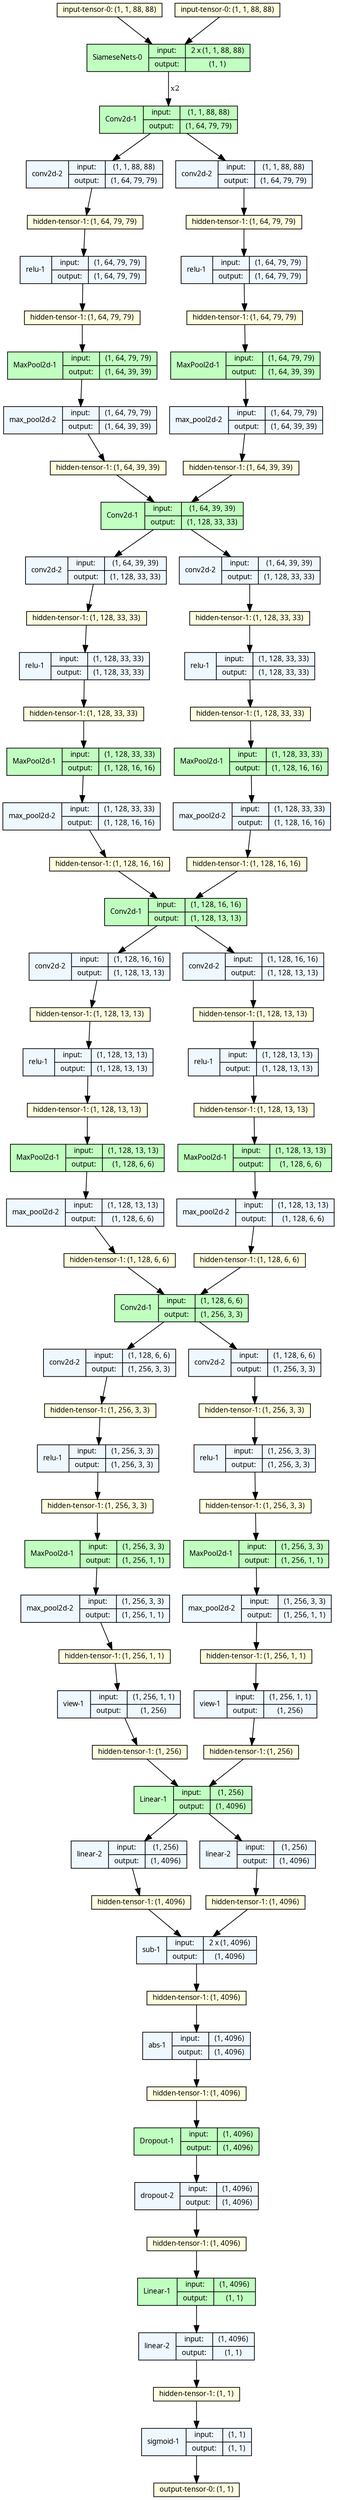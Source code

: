 strict digraph SiameseNets {
	graph [ordering=in size="53.4,53.4"]
	node [align=left fontname="Linux libertine" fontsize=10 height=0.2 ranksep=0.1 shape=record style=filled]
	edge [fontsize=10]
	0 [label="input-tensor-0: (1, 1, 88, 88)" fillcolor=lightyellow]
	1 [label="input-tensor-0: (1, 1, 88, 88)" fillcolor=lightyellow]
	2 [label="SiameseNets
-0|{input:|output:}|{2 x (1, 1, 88, 88)|(1, 1)}" fillcolor=darkseagreen1]
	3 [label="Conv2d
-1|{input:|output:}|{(1, 1, 88, 88)|(1, 64, 79, 79)}" fillcolor=darkseagreen1]
	4 [label="conv2d
-2|{input:|output:}|{(1, 1, 88, 88)|(1, 64, 79, 79)}" fillcolor=aliceblue]
	5 [label="hidden-tensor-1: (1, 64, 79, 79)" fillcolor=lightyellow]
	6 [label="relu
-1|{input:|output:}|{(1, 64, 79, 79)|(1, 64, 79, 79)}" fillcolor=aliceblue]
	7 [label="hidden-tensor-1: (1, 64, 79, 79)" fillcolor=lightyellow]
	8 [label="MaxPool2d
-1|{input:|output:}|{(1, 64, 79, 79)|(1, 64, 39, 39)}" fillcolor=darkseagreen1]
	9 [label="max_pool2d
-2|{input:|output:}|{(1, 64, 79, 79)|(1, 64, 39, 39)}" fillcolor=aliceblue]
	10 [label="hidden-tensor-1: (1, 64, 39, 39)" fillcolor=lightyellow]
	11 [label="Conv2d
-1|{input:|output:}|{(1, 64, 39, 39)|(1, 128, 33, 33)}" fillcolor=darkseagreen1]
	12 [label="conv2d
-2|{input:|output:}|{(1, 64, 39, 39)|(1, 128, 33, 33)}" fillcolor=aliceblue]
	13 [label="hidden-tensor-1: (1, 128, 33, 33)" fillcolor=lightyellow]
	14 [label="relu
-1|{input:|output:}|{(1, 128, 33, 33)|(1, 128, 33, 33)}" fillcolor=aliceblue]
	15 [label="hidden-tensor-1: (1, 128, 33, 33)" fillcolor=lightyellow]
	16 [label="MaxPool2d
-1|{input:|output:}|{(1, 128, 33, 33)|(1, 128, 16, 16)}" fillcolor=darkseagreen1]
	17 [label="max_pool2d
-2|{input:|output:}|{(1, 128, 33, 33)|(1, 128, 16, 16)}" fillcolor=aliceblue]
	18 [label="hidden-tensor-1: (1, 128, 16, 16)" fillcolor=lightyellow]
	19 [label="Conv2d
-1|{input:|output:}|{(1, 128, 16, 16)|(1, 128, 13, 13)}" fillcolor=darkseagreen1]
	20 [label="conv2d
-2|{input:|output:}|{(1, 128, 16, 16)|(1, 128, 13, 13)}" fillcolor=aliceblue]
	21 [label="hidden-tensor-1: (1, 128, 13, 13)" fillcolor=lightyellow]
	22 [label="relu
-1|{input:|output:}|{(1, 128, 13, 13)|(1, 128, 13, 13)}" fillcolor=aliceblue]
	23 [label="hidden-tensor-1: (1, 128, 13, 13)" fillcolor=lightyellow]
	24 [label="MaxPool2d
-1|{input:|output:}|{(1, 128, 13, 13)|(1, 128, 6, 6)}" fillcolor=darkseagreen1]
	25 [label="max_pool2d
-2|{input:|output:}|{(1, 128, 13, 13)|(1, 128, 6, 6)}" fillcolor=aliceblue]
	26 [label="hidden-tensor-1: (1, 128, 6, 6)" fillcolor=lightyellow]
	27 [label="Conv2d
-1|{input:|output:}|{(1, 128, 6, 6)|(1, 256, 3, 3)}" fillcolor=darkseagreen1]
	28 [label="conv2d
-2|{input:|output:}|{(1, 128, 6, 6)|(1, 256, 3, 3)}" fillcolor=aliceblue]
	29 [label="hidden-tensor-1: (1, 256, 3, 3)" fillcolor=lightyellow]
	30 [label="relu
-1|{input:|output:}|{(1, 256, 3, 3)|(1, 256, 3, 3)}" fillcolor=aliceblue]
	31 [label="hidden-tensor-1: (1, 256, 3, 3)" fillcolor=lightyellow]
	32 [label="MaxPool2d
-1|{input:|output:}|{(1, 256, 3, 3)|(1, 256, 1, 1)}" fillcolor=darkseagreen1]
	33 [label="max_pool2d
-2|{input:|output:}|{(1, 256, 3, 3)|(1, 256, 1, 1)}" fillcolor=aliceblue]
	34 [label="hidden-tensor-1: (1, 256, 1, 1)" fillcolor=lightyellow]
	35 [label="view
-1|{input:|output:}|{(1, 256, 1, 1)|(1, 256)}" fillcolor=aliceblue]
	36 [label="hidden-tensor-1: (1, 256)" fillcolor=lightyellow]
	37 [label="Linear
-1|{input:|output:}|{(1, 256)|(1, 4096)}" fillcolor=darkseagreen1]
	38 [label="linear
-2|{input:|output:}|{(1, 256)|(1, 4096)}" fillcolor=aliceblue]
	39 [label="hidden-tensor-1: (1, 4096)" fillcolor=lightyellow]
	40 [label="sub
-1|{input:|output:}|{2 x (1, 4096)|(1, 4096)}" fillcolor=aliceblue]
	41 [label="hidden-tensor-1: (1, 4096)" fillcolor=lightyellow]
	42 [label="abs
-1|{input:|output:}|{(1, 4096)|(1, 4096)}" fillcolor=aliceblue]
	43 [label="hidden-tensor-1: (1, 4096)" fillcolor=lightyellow]
	44 [label="Dropout
-1|{input:|output:}|{(1, 4096)|(1, 4096)}" fillcolor=darkseagreen1]
	45 [label="dropout
-2|{input:|output:}|{(1, 4096)|(1, 4096)}" fillcolor=aliceblue]
	46 [label="hidden-tensor-1: (1, 4096)" fillcolor=lightyellow]
	47 [label="Linear
-1|{input:|output:}|{(1, 4096)|(1, 1)}" fillcolor=darkseagreen1]
	48 [label="linear
-2|{input:|output:}|{(1, 4096)|(1, 1)}" fillcolor=aliceblue]
	49 [label="hidden-tensor-1: (1, 1)" fillcolor=lightyellow]
	50 [label="sigmoid
-1|{input:|output:}|{(1, 1)|(1, 1)}" fillcolor=aliceblue]
	51 [label="output-tensor-0: (1, 1)" fillcolor=lightyellow]
	3 [label="Conv2d
-1|{input:|output:}|{(1, 1, 88, 88)|(1, 64, 79, 79)}" fillcolor=darkseagreen1]
	52 [label="conv2d
-2|{input:|output:}|{(1, 1, 88, 88)|(1, 64, 79, 79)}" fillcolor=aliceblue]
	53 [label="hidden-tensor-1: (1, 64, 79, 79)" fillcolor=lightyellow]
	54 [label="relu
-1|{input:|output:}|{(1, 64, 79, 79)|(1, 64, 79, 79)}" fillcolor=aliceblue]
	55 [label="hidden-tensor-1: (1, 64, 79, 79)" fillcolor=lightyellow]
	56 [label="MaxPool2d
-1|{input:|output:}|{(1, 64, 79, 79)|(1, 64, 39, 39)}" fillcolor=darkseagreen1]
	57 [label="max_pool2d
-2|{input:|output:}|{(1, 64, 79, 79)|(1, 64, 39, 39)}" fillcolor=aliceblue]
	58 [label="hidden-tensor-1: (1, 64, 39, 39)" fillcolor=lightyellow]
	11 [label="Conv2d
-1|{input:|output:}|{(1, 64, 39, 39)|(1, 128, 33, 33)}" fillcolor=darkseagreen1]
	59 [label="conv2d
-2|{input:|output:}|{(1, 64, 39, 39)|(1, 128, 33, 33)}" fillcolor=aliceblue]
	60 [label="hidden-tensor-1: (1, 128, 33, 33)" fillcolor=lightyellow]
	61 [label="relu
-1|{input:|output:}|{(1, 128, 33, 33)|(1, 128, 33, 33)}" fillcolor=aliceblue]
	62 [label="hidden-tensor-1: (1, 128, 33, 33)" fillcolor=lightyellow]
	63 [label="MaxPool2d
-1|{input:|output:}|{(1, 128, 33, 33)|(1, 128, 16, 16)}" fillcolor=darkseagreen1]
	64 [label="max_pool2d
-2|{input:|output:}|{(1, 128, 33, 33)|(1, 128, 16, 16)}" fillcolor=aliceblue]
	65 [label="hidden-tensor-1: (1, 128, 16, 16)" fillcolor=lightyellow]
	19 [label="Conv2d
-1|{input:|output:}|{(1, 128, 16, 16)|(1, 128, 13, 13)}" fillcolor=darkseagreen1]
	66 [label="conv2d
-2|{input:|output:}|{(1, 128, 16, 16)|(1, 128, 13, 13)}" fillcolor=aliceblue]
	67 [label="hidden-tensor-1: (1, 128, 13, 13)" fillcolor=lightyellow]
	68 [label="relu
-1|{input:|output:}|{(1, 128, 13, 13)|(1, 128, 13, 13)}" fillcolor=aliceblue]
	69 [label="hidden-tensor-1: (1, 128, 13, 13)" fillcolor=lightyellow]
	70 [label="MaxPool2d
-1|{input:|output:}|{(1, 128, 13, 13)|(1, 128, 6, 6)}" fillcolor=darkseagreen1]
	71 [label="max_pool2d
-2|{input:|output:}|{(1, 128, 13, 13)|(1, 128, 6, 6)}" fillcolor=aliceblue]
	72 [label="hidden-tensor-1: (1, 128, 6, 6)" fillcolor=lightyellow]
	27 [label="Conv2d
-1|{input:|output:}|{(1, 128, 6, 6)|(1, 256, 3, 3)}" fillcolor=darkseagreen1]
	73 [label="conv2d
-2|{input:|output:}|{(1, 128, 6, 6)|(1, 256, 3, 3)}" fillcolor=aliceblue]
	74 [label="hidden-tensor-1: (1, 256, 3, 3)" fillcolor=lightyellow]
	75 [label="relu
-1|{input:|output:}|{(1, 256, 3, 3)|(1, 256, 3, 3)}" fillcolor=aliceblue]
	76 [label="hidden-tensor-1: (1, 256, 3, 3)" fillcolor=lightyellow]
	77 [label="MaxPool2d
-1|{input:|output:}|{(1, 256, 3, 3)|(1, 256, 1, 1)}" fillcolor=darkseagreen1]
	78 [label="max_pool2d
-2|{input:|output:}|{(1, 256, 3, 3)|(1, 256, 1, 1)}" fillcolor=aliceblue]
	79 [label="hidden-tensor-1: (1, 256, 1, 1)" fillcolor=lightyellow]
	80 [label="view
-1|{input:|output:}|{(1, 256, 1, 1)|(1, 256)}" fillcolor=aliceblue]
	81 [label="hidden-tensor-1: (1, 256)" fillcolor=lightyellow]
	37 [label="Linear
-1|{input:|output:}|{(1, 256)|(1, 4096)}" fillcolor=darkseagreen1]
	82 [label="linear
-2|{input:|output:}|{(1, 256)|(1, 4096)}" fillcolor=aliceblue]
	83 [label="hidden-tensor-1: (1, 4096)" fillcolor=lightyellow]
	0 -> 2
	1 -> 2
	2 -> 3
	3 -> 4
	4 -> 5
	5 -> 6
	6 -> 7
	7 -> 8
	8 -> 9
	9 -> 10
	10 -> 11
	11 -> 12
	12 -> 13
	13 -> 14
	14 -> 15
	15 -> 16
	16 -> 17
	17 -> 18
	18 -> 19
	19 -> 20
	20 -> 21
	21 -> 22
	22 -> 23
	23 -> 24
	24 -> 25
	25 -> 26
	26 -> 27
	27 -> 28
	28 -> 29
	29 -> 30
	30 -> 31
	31 -> 32
	32 -> 33
	33 -> 34
	34 -> 35
	35 -> 36
	36 -> 37
	37 -> 38
	38 -> 39
	39 -> 40
	40 -> 41
	41 -> 42
	42 -> 43
	43 -> 44
	44 -> 45
	45 -> 46
	46 -> 47
	47 -> 48
	48 -> 49
	49 -> 50
	50 -> 51
	2 -> 3 [label=" x2"]
	3 -> 52
	52 -> 53
	53 -> 54
	54 -> 55
	55 -> 56
	56 -> 57
	57 -> 58
	58 -> 11
	11 -> 59
	59 -> 60
	60 -> 61
	61 -> 62
	62 -> 63
	63 -> 64
	64 -> 65
	65 -> 19
	19 -> 66
	66 -> 67
	67 -> 68
	68 -> 69
	69 -> 70
	70 -> 71
	71 -> 72
	72 -> 27
	27 -> 73
	73 -> 74
	74 -> 75
	75 -> 76
	76 -> 77
	77 -> 78
	78 -> 79
	79 -> 80
	80 -> 81
	81 -> 37
	37 -> 82
	82 -> 83
	83 -> 40
}
